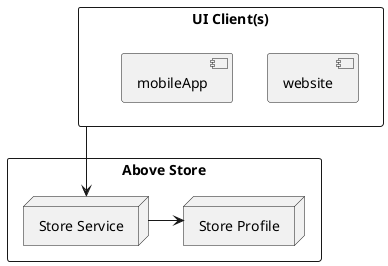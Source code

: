 
@startuml

rectangle client as "UI Client(s)"{
    component website
    component mobileApp
}

rectangle aboveStore as "Above Store" {
    node storeProfile as "Store Profile"
    node storeService as "Store Service"
}

storeService -> storeProfile
client --> storeService
@enduml
